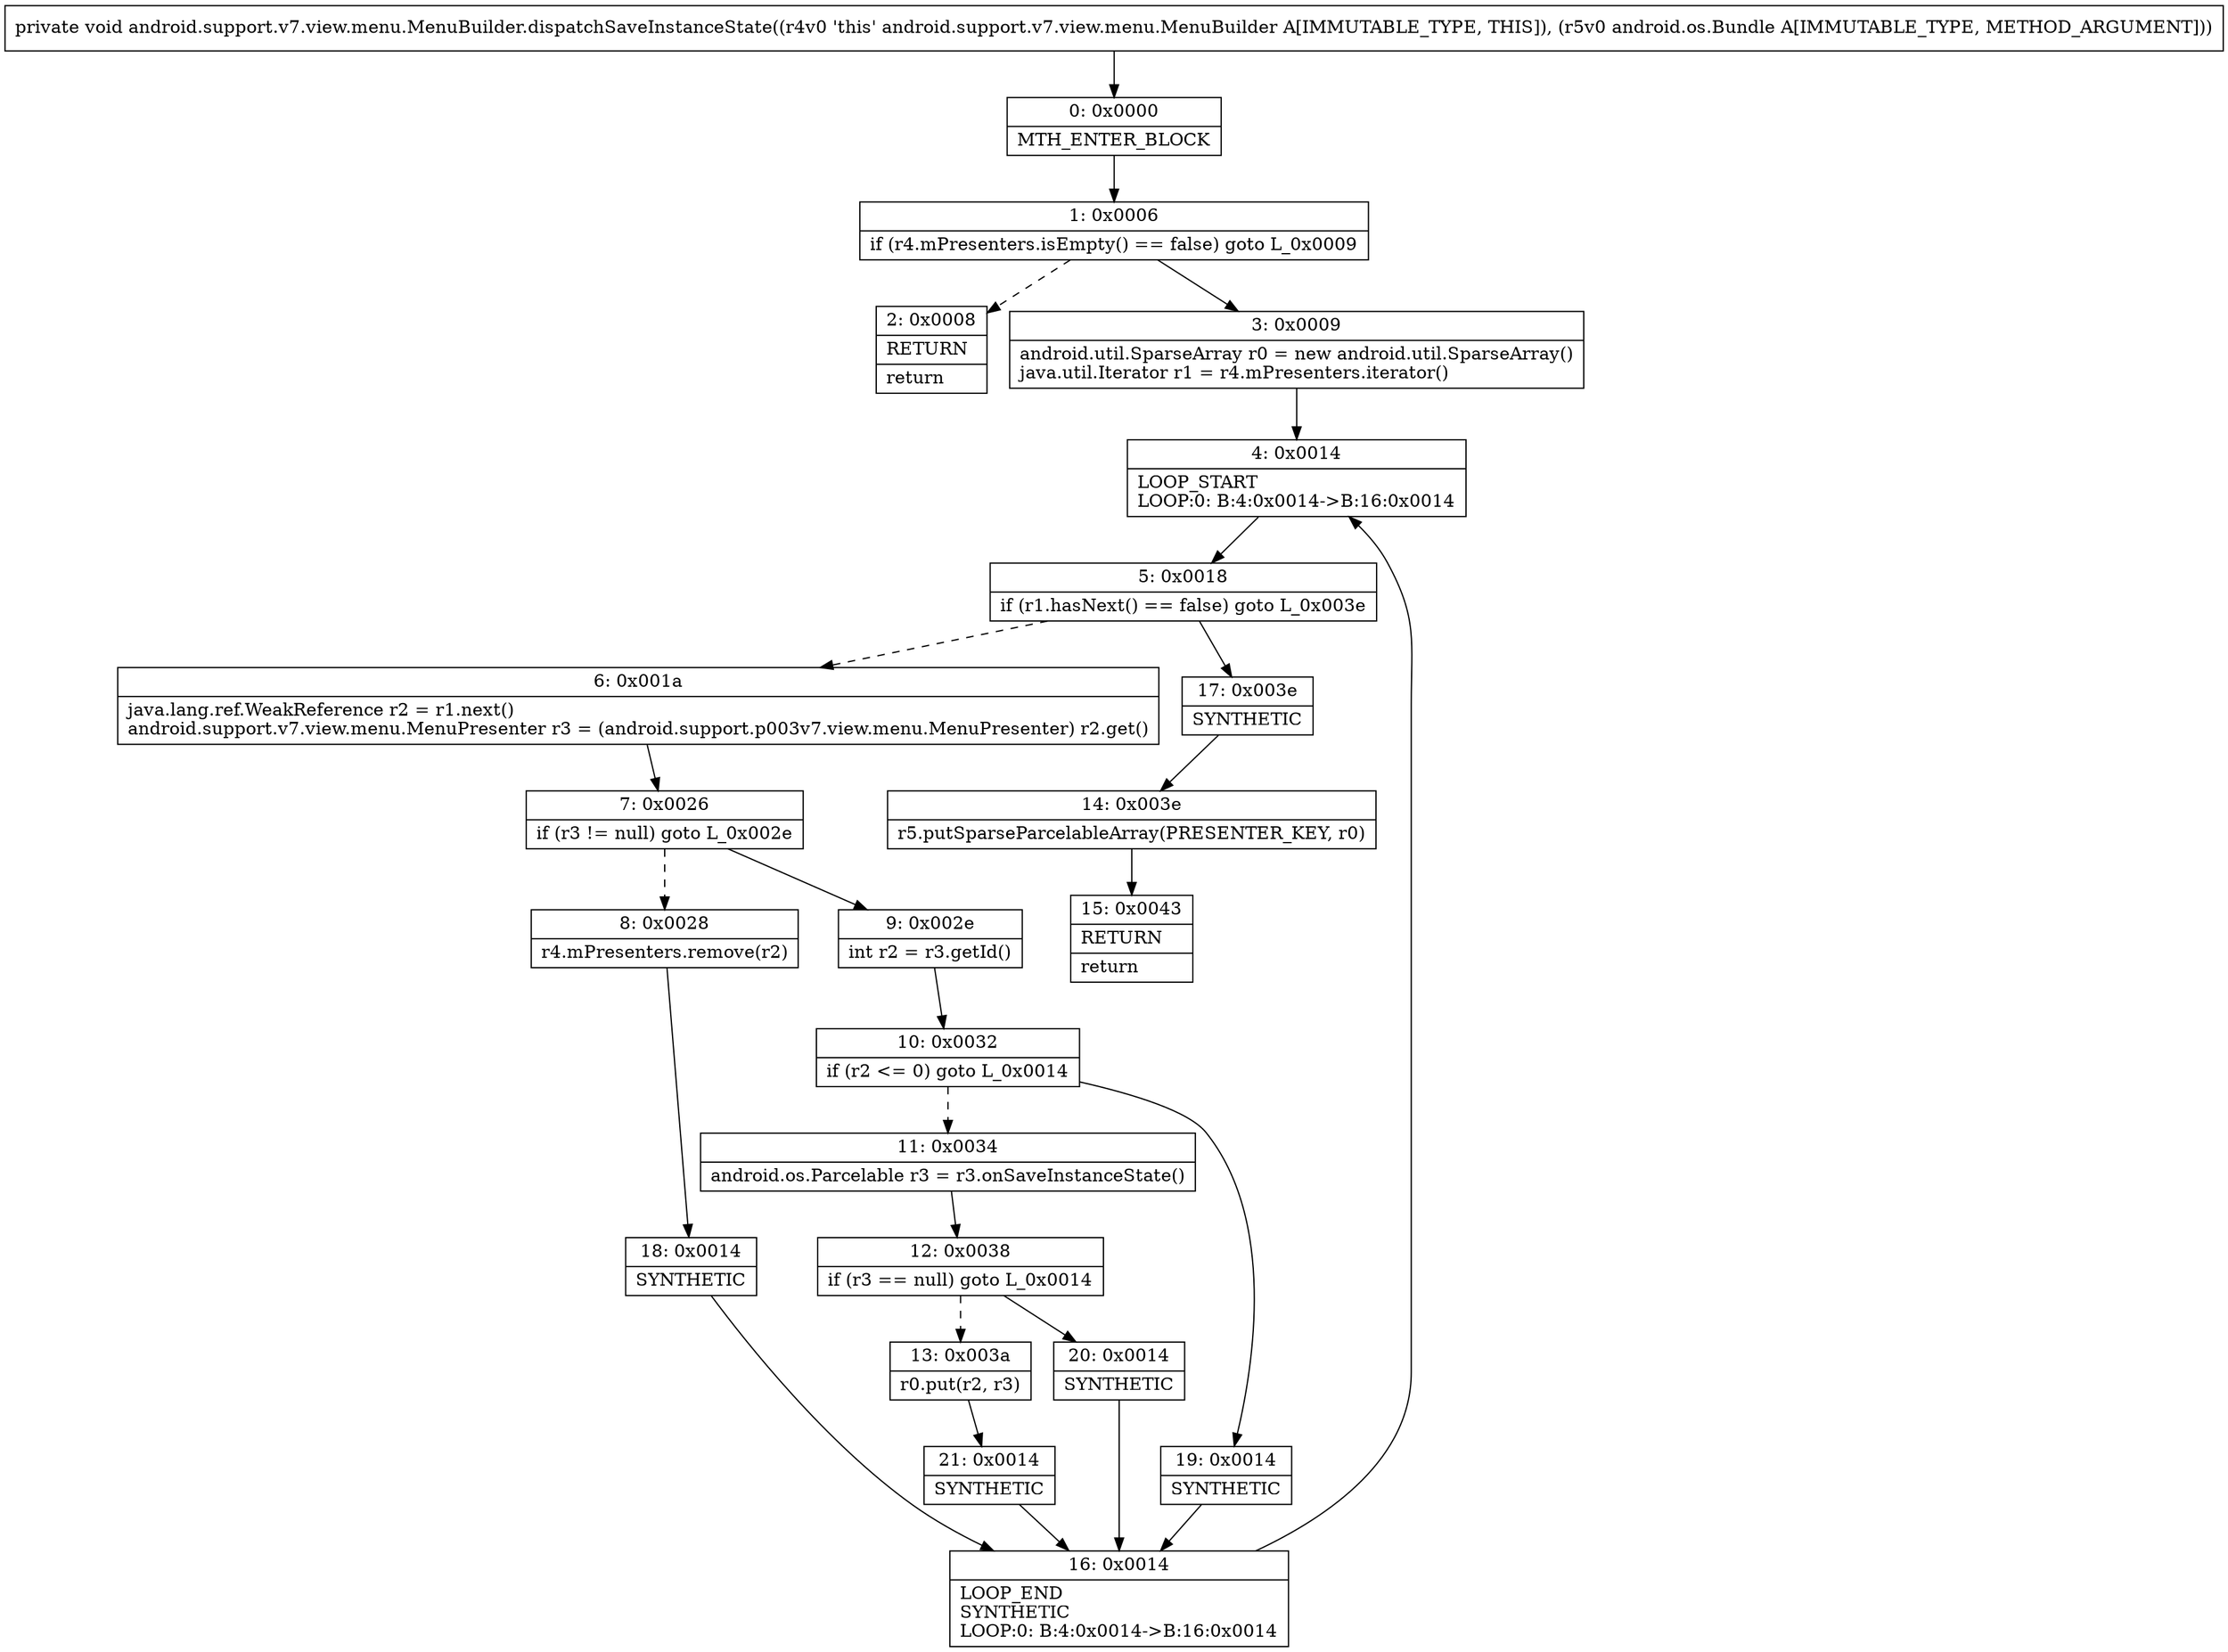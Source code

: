 digraph "CFG forandroid.support.v7.view.menu.MenuBuilder.dispatchSaveInstanceState(Landroid\/os\/Bundle;)V" {
Node_0 [shape=record,label="{0\:\ 0x0000|MTH_ENTER_BLOCK\l}"];
Node_1 [shape=record,label="{1\:\ 0x0006|if (r4.mPresenters.isEmpty() == false) goto L_0x0009\l}"];
Node_2 [shape=record,label="{2\:\ 0x0008|RETURN\l|return\l}"];
Node_3 [shape=record,label="{3\:\ 0x0009|android.util.SparseArray r0 = new android.util.SparseArray()\ljava.util.Iterator r1 = r4.mPresenters.iterator()\l}"];
Node_4 [shape=record,label="{4\:\ 0x0014|LOOP_START\lLOOP:0: B:4:0x0014\-\>B:16:0x0014\l}"];
Node_5 [shape=record,label="{5\:\ 0x0018|if (r1.hasNext() == false) goto L_0x003e\l}"];
Node_6 [shape=record,label="{6\:\ 0x001a|java.lang.ref.WeakReference r2 = r1.next()\landroid.support.v7.view.menu.MenuPresenter r3 = (android.support.p003v7.view.menu.MenuPresenter) r2.get()\l}"];
Node_7 [shape=record,label="{7\:\ 0x0026|if (r3 != null) goto L_0x002e\l}"];
Node_8 [shape=record,label="{8\:\ 0x0028|r4.mPresenters.remove(r2)\l}"];
Node_9 [shape=record,label="{9\:\ 0x002e|int r2 = r3.getId()\l}"];
Node_10 [shape=record,label="{10\:\ 0x0032|if (r2 \<= 0) goto L_0x0014\l}"];
Node_11 [shape=record,label="{11\:\ 0x0034|android.os.Parcelable r3 = r3.onSaveInstanceState()\l}"];
Node_12 [shape=record,label="{12\:\ 0x0038|if (r3 == null) goto L_0x0014\l}"];
Node_13 [shape=record,label="{13\:\ 0x003a|r0.put(r2, r3)\l}"];
Node_14 [shape=record,label="{14\:\ 0x003e|r5.putSparseParcelableArray(PRESENTER_KEY, r0)\l}"];
Node_15 [shape=record,label="{15\:\ 0x0043|RETURN\l|return\l}"];
Node_16 [shape=record,label="{16\:\ 0x0014|LOOP_END\lSYNTHETIC\lLOOP:0: B:4:0x0014\-\>B:16:0x0014\l}"];
Node_17 [shape=record,label="{17\:\ 0x003e|SYNTHETIC\l}"];
Node_18 [shape=record,label="{18\:\ 0x0014|SYNTHETIC\l}"];
Node_19 [shape=record,label="{19\:\ 0x0014|SYNTHETIC\l}"];
Node_20 [shape=record,label="{20\:\ 0x0014|SYNTHETIC\l}"];
Node_21 [shape=record,label="{21\:\ 0x0014|SYNTHETIC\l}"];
MethodNode[shape=record,label="{private void android.support.v7.view.menu.MenuBuilder.dispatchSaveInstanceState((r4v0 'this' android.support.v7.view.menu.MenuBuilder A[IMMUTABLE_TYPE, THIS]), (r5v0 android.os.Bundle A[IMMUTABLE_TYPE, METHOD_ARGUMENT])) }"];
MethodNode -> Node_0;
Node_0 -> Node_1;
Node_1 -> Node_2[style=dashed];
Node_1 -> Node_3;
Node_3 -> Node_4;
Node_4 -> Node_5;
Node_5 -> Node_6[style=dashed];
Node_5 -> Node_17;
Node_6 -> Node_7;
Node_7 -> Node_8[style=dashed];
Node_7 -> Node_9;
Node_8 -> Node_18;
Node_9 -> Node_10;
Node_10 -> Node_11[style=dashed];
Node_10 -> Node_19;
Node_11 -> Node_12;
Node_12 -> Node_13[style=dashed];
Node_12 -> Node_20;
Node_13 -> Node_21;
Node_14 -> Node_15;
Node_16 -> Node_4;
Node_17 -> Node_14;
Node_18 -> Node_16;
Node_19 -> Node_16;
Node_20 -> Node_16;
Node_21 -> Node_16;
}

